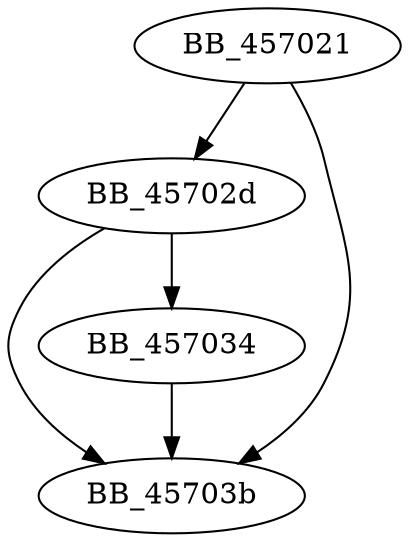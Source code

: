 DiGraph sub_457021{
BB_457021->BB_45702d
BB_457021->BB_45703b
BB_45702d->BB_457034
BB_45702d->BB_45703b
BB_457034->BB_45703b
}
